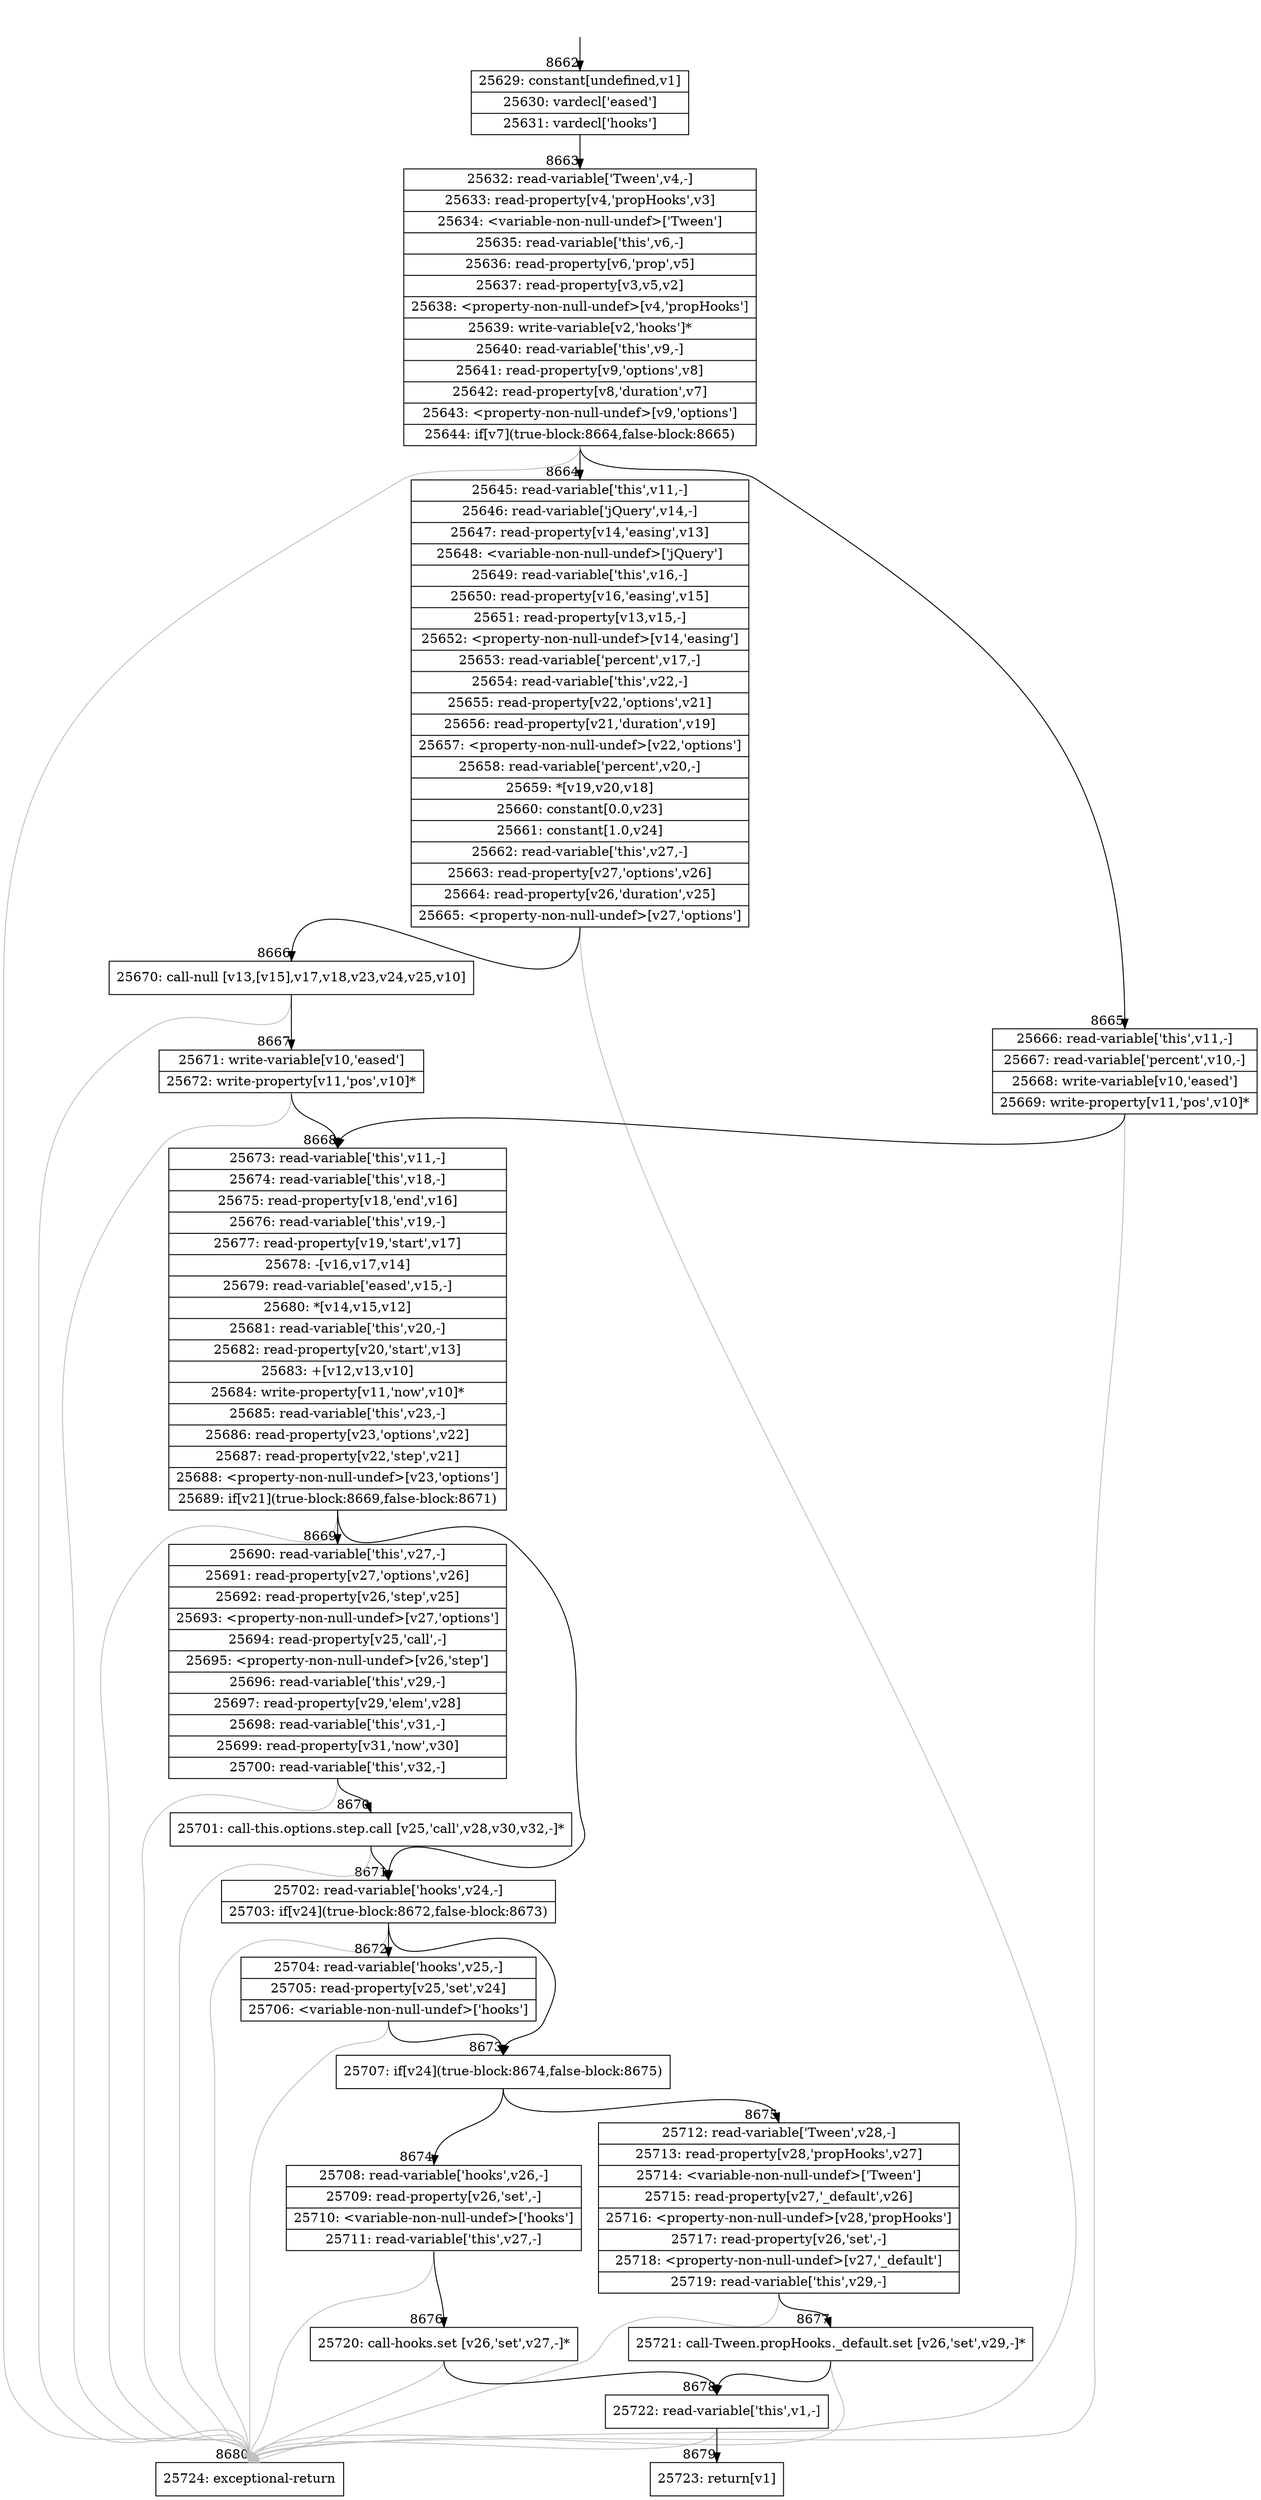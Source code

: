 digraph {
rankdir="TD"
BB_entry536[shape=none,label=""];
BB_entry536 -> BB8662 [tailport=s, headport=n, headlabel="    8662"]
BB8662 [shape=record label="{25629: constant[undefined,v1]|25630: vardecl['eased']|25631: vardecl['hooks']}" ] 
BB8662 -> BB8663 [tailport=s, headport=n, headlabel="      8663"]
BB8663 [shape=record label="{25632: read-variable['Tween',v4,-]|25633: read-property[v4,'propHooks',v3]|25634: \<variable-non-null-undef\>['Tween']|25635: read-variable['this',v6,-]|25636: read-property[v6,'prop',v5]|25637: read-property[v3,v5,v2]|25638: \<property-non-null-undef\>[v4,'propHooks']|25639: write-variable[v2,'hooks']*|25640: read-variable['this',v9,-]|25641: read-property[v9,'options',v8]|25642: read-property[v8,'duration',v7]|25643: \<property-non-null-undef\>[v9,'options']|25644: if[v7](true-block:8664,false-block:8665)}" ] 
BB8663 -> BB8664 [tailport=s, headport=n, headlabel="      8664"]
BB8663 -> BB8665 [tailport=s, headport=n, headlabel="      8665"]
BB8663 -> BB8680 [tailport=s, headport=n, color=gray, headlabel="      8680"]
BB8664 [shape=record label="{25645: read-variable['this',v11,-]|25646: read-variable['jQuery',v14,-]|25647: read-property[v14,'easing',v13]|25648: \<variable-non-null-undef\>['jQuery']|25649: read-variable['this',v16,-]|25650: read-property[v16,'easing',v15]|25651: read-property[v13,v15,-]|25652: \<property-non-null-undef\>[v14,'easing']|25653: read-variable['percent',v17,-]|25654: read-variable['this',v22,-]|25655: read-property[v22,'options',v21]|25656: read-property[v21,'duration',v19]|25657: \<property-non-null-undef\>[v22,'options']|25658: read-variable['percent',v20,-]|25659: *[v19,v20,v18]|25660: constant[0.0,v23]|25661: constant[1.0,v24]|25662: read-variable['this',v27,-]|25663: read-property[v27,'options',v26]|25664: read-property[v26,'duration',v25]|25665: \<property-non-null-undef\>[v27,'options']}" ] 
BB8664 -> BB8666 [tailport=s, headport=n, headlabel="      8666"]
BB8664 -> BB8680 [tailport=s, headport=n, color=gray]
BB8665 [shape=record label="{25666: read-variable['this',v11,-]|25667: read-variable['percent',v10,-]|25668: write-variable[v10,'eased']|25669: write-property[v11,'pos',v10]*}" ] 
BB8665 -> BB8668 [tailport=s, headport=n, headlabel="      8668"]
BB8665 -> BB8680 [tailport=s, headport=n, color=gray]
BB8666 [shape=record label="{25670: call-null [v13,[v15],v17,v18,v23,v24,v25,v10]}" ] 
BB8666 -> BB8667 [tailport=s, headport=n, headlabel="      8667"]
BB8666 -> BB8680 [tailport=s, headport=n, color=gray]
BB8667 [shape=record label="{25671: write-variable[v10,'eased']|25672: write-property[v11,'pos',v10]*}" ] 
BB8667 -> BB8668 [tailport=s, headport=n]
BB8667 -> BB8680 [tailport=s, headport=n, color=gray]
BB8668 [shape=record label="{25673: read-variable['this',v11,-]|25674: read-variable['this',v18,-]|25675: read-property[v18,'end',v16]|25676: read-variable['this',v19,-]|25677: read-property[v19,'start',v17]|25678: -[v16,v17,v14]|25679: read-variable['eased',v15,-]|25680: *[v14,v15,v12]|25681: read-variable['this',v20,-]|25682: read-property[v20,'start',v13]|25683: +[v12,v13,v10]|25684: write-property[v11,'now',v10]*|25685: read-variable['this',v23,-]|25686: read-property[v23,'options',v22]|25687: read-property[v22,'step',v21]|25688: \<property-non-null-undef\>[v23,'options']|25689: if[v21](true-block:8669,false-block:8671)}" ] 
BB8668 -> BB8669 [tailport=s, headport=n, headlabel="      8669"]
BB8668 -> BB8671 [tailport=s, headport=n, headlabel="      8671"]
BB8668 -> BB8680 [tailport=s, headport=n, color=gray]
BB8669 [shape=record label="{25690: read-variable['this',v27,-]|25691: read-property[v27,'options',v26]|25692: read-property[v26,'step',v25]|25693: \<property-non-null-undef\>[v27,'options']|25694: read-property[v25,'call',-]|25695: \<property-non-null-undef\>[v26,'step']|25696: read-variable['this',v29,-]|25697: read-property[v29,'elem',v28]|25698: read-variable['this',v31,-]|25699: read-property[v31,'now',v30]|25700: read-variable['this',v32,-]}" ] 
BB8669 -> BB8670 [tailport=s, headport=n, headlabel="      8670"]
BB8669 -> BB8680 [tailport=s, headport=n, color=gray]
BB8670 [shape=record label="{25701: call-this.options.step.call [v25,'call',v28,v30,v32,-]*}" ] 
BB8670 -> BB8671 [tailport=s, headport=n]
BB8670 -> BB8680 [tailport=s, headport=n, color=gray]
BB8671 [shape=record label="{25702: read-variable['hooks',v24,-]|25703: if[v24](true-block:8672,false-block:8673)}" ] 
BB8671 -> BB8673 [tailport=s, headport=n, headlabel="      8673"]
BB8671 -> BB8672 [tailport=s, headport=n, headlabel="      8672"]
BB8671 -> BB8680 [tailport=s, headport=n, color=gray]
BB8672 [shape=record label="{25704: read-variable['hooks',v25,-]|25705: read-property[v25,'set',v24]|25706: \<variable-non-null-undef\>['hooks']}" ] 
BB8672 -> BB8673 [tailport=s, headport=n]
BB8672 -> BB8680 [tailport=s, headport=n, color=gray]
BB8673 [shape=record label="{25707: if[v24](true-block:8674,false-block:8675)}" ] 
BB8673 -> BB8674 [tailport=s, headport=n, headlabel="      8674"]
BB8673 -> BB8675 [tailport=s, headport=n, headlabel="      8675"]
BB8674 [shape=record label="{25708: read-variable['hooks',v26,-]|25709: read-property[v26,'set',-]|25710: \<variable-non-null-undef\>['hooks']|25711: read-variable['this',v27,-]}" ] 
BB8674 -> BB8676 [tailport=s, headport=n, headlabel="      8676"]
BB8674 -> BB8680 [tailport=s, headport=n, color=gray]
BB8675 [shape=record label="{25712: read-variable['Tween',v28,-]|25713: read-property[v28,'propHooks',v27]|25714: \<variable-non-null-undef\>['Tween']|25715: read-property[v27,'_default',v26]|25716: \<property-non-null-undef\>[v28,'propHooks']|25717: read-property[v26,'set',-]|25718: \<property-non-null-undef\>[v27,'_default']|25719: read-variable['this',v29,-]}" ] 
BB8675 -> BB8677 [tailport=s, headport=n, headlabel="      8677"]
BB8675 -> BB8680 [tailport=s, headport=n, color=gray]
BB8676 [shape=record label="{25720: call-hooks.set [v26,'set',v27,-]*}" ] 
BB8676 -> BB8678 [tailport=s, headport=n, headlabel="      8678"]
BB8676 -> BB8680 [tailport=s, headport=n, color=gray]
BB8677 [shape=record label="{25721: call-Tween.propHooks._default.set [v26,'set',v29,-]*}" ] 
BB8677 -> BB8678 [tailport=s, headport=n]
BB8677 -> BB8680 [tailport=s, headport=n, color=gray]
BB8678 [shape=record label="{25722: read-variable['this',v1,-]}" ] 
BB8678 -> BB8679 [tailport=s, headport=n, headlabel="      8679"]
BB8678 -> BB8680 [tailport=s, headport=n, color=gray]
BB8679 [shape=record label="{25723: return[v1]}" ] 
BB8680 [shape=record label="{25724: exceptional-return}" ] 
//#$~ 9049
}
